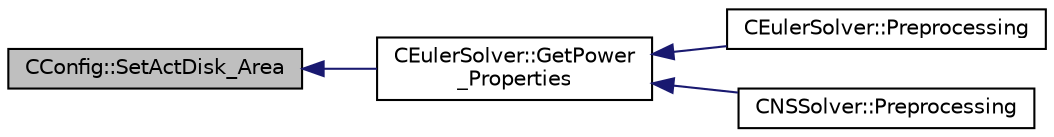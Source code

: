 digraph "CConfig::SetActDisk_Area"
{
  edge [fontname="Helvetica",fontsize="10",labelfontname="Helvetica",labelfontsize="10"];
  node [fontname="Helvetica",fontsize="10",shape=record];
  rankdir="LR";
  Node13985 [label="CConfig::SetActDisk_Area",height=0.2,width=0.4,color="black", fillcolor="grey75", style="filled", fontcolor="black"];
  Node13985 -> Node13986 [dir="back",color="midnightblue",fontsize="10",style="solid",fontname="Helvetica"];
  Node13986 [label="CEulerSolver::GetPower\l_Properties",height=0.2,width=0.4,color="black", fillcolor="white", style="filled",URL="$class_c_euler_solver.html#ad8b538a82e5a7a7e3903ec29954b1d07",tooltip="Compute the Fan face Mach number. "];
  Node13986 -> Node13987 [dir="back",color="midnightblue",fontsize="10",style="solid",fontname="Helvetica"];
  Node13987 [label="CEulerSolver::Preprocessing",height=0.2,width=0.4,color="black", fillcolor="white", style="filled",URL="$class_c_euler_solver.html#a8b89e1bfce33284c2d8f5f00f82f3f3f",tooltip="Compute primitive variables and their gradients. "];
  Node13986 -> Node13988 [dir="back",color="midnightblue",fontsize="10",style="solid",fontname="Helvetica"];
  Node13988 [label="CNSSolver::Preprocessing",height=0.2,width=0.4,color="black", fillcolor="white", style="filled",URL="$class_c_n_s_solver.html#a028c83d18cf8520dff2f9628d8a04e4b",tooltip="Restart residual and compute gradients. "];
}
